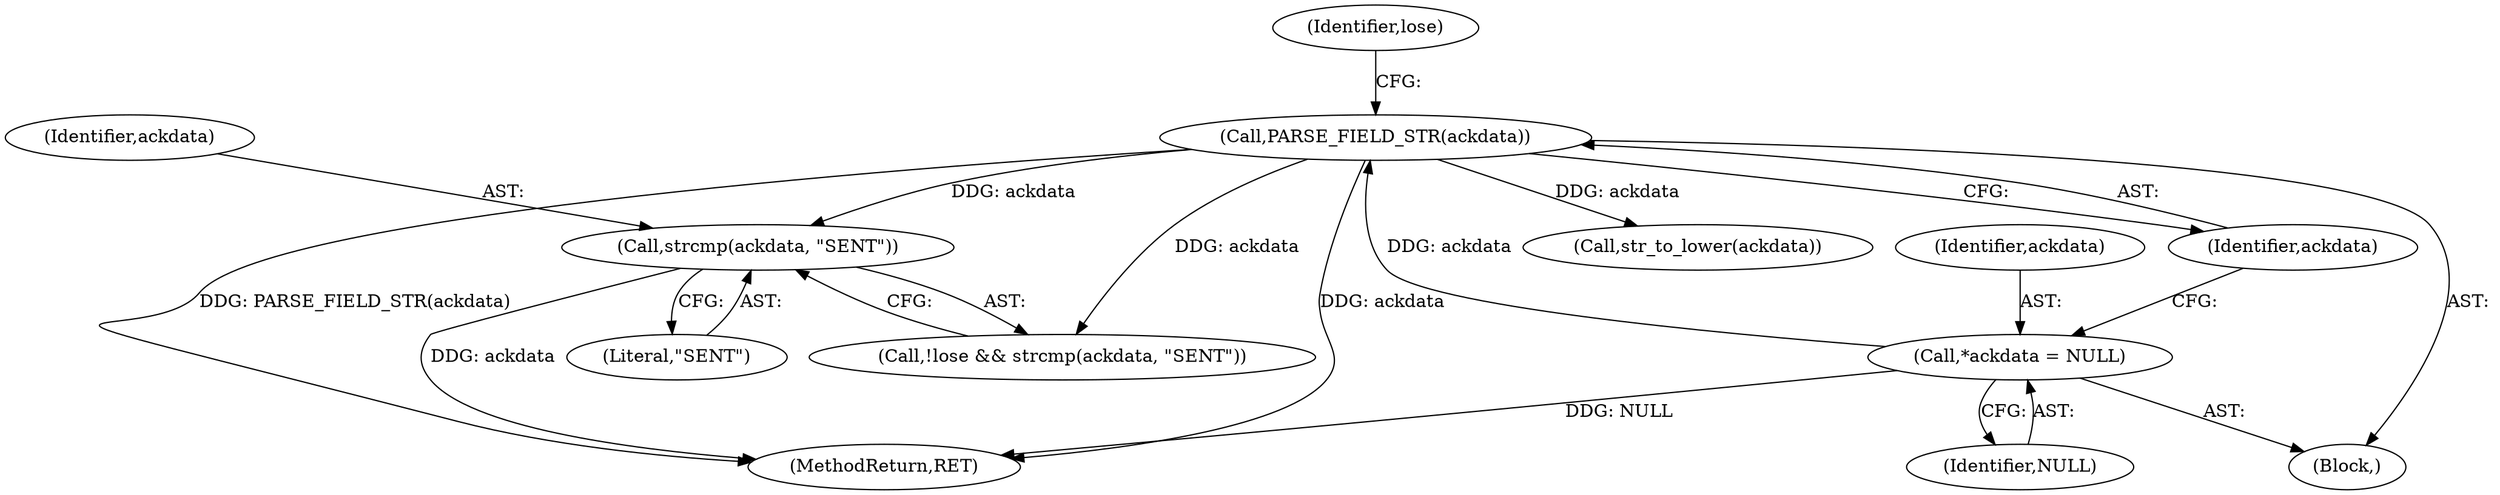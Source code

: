 digraph "0_tcpdump_d17507ffa3e9742199b02a66aa940e79ababfa30_0@API" {
"1000317" [label="(Call,strcmp(ackdata, \"SENT\"))"];
"1000311" [label="(Call,PARSE_FIELD_STR(ackdata))"];
"1000308" [label="(Call,*ackdata = NULL)"];
"1000316" [label="(Identifier,lose)"];
"1000748" [label="(MethodReturn,RET)"];
"1000325" [label="(Call,str_to_lower(ackdata))"];
"1000319" [label="(Literal,\"SENT\")"];
"1000317" [label="(Call,strcmp(ackdata, \"SENT\"))"];
"1000311" [label="(Call,PARSE_FIELD_STR(ackdata))"];
"1000306" [label="(Block,)"];
"1000309" [label="(Identifier,ackdata)"];
"1000318" [label="(Identifier,ackdata)"];
"1000312" [label="(Identifier,ackdata)"];
"1000314" [label="(Call,!lose && strcmp(ackdata, \"SENT\"))"];
"1000308" [label="(Call,*ackdata = NULL)"];
"1000310" [label="(Identifier,NULL)"];
"1000317" -> "1000314"  [label="AST: "];
"1000317" -> "1000319"  [label="CFG: "];
"1000318" -> "1000317"  [label="AST: "];
"1000319" -> "1000317"  [label="AST: "];
"1000314" -> "1000317"  [label="CFG: "];
"1000317" -> "1000748"  [label="DDG: ackdata"];
"1000311" -> "1000317"  [label="DDG: ackdata"];
"1000311" -> "1000306"  [label="AST: "];
"1000311" -> "1000312"  [label="CFG: "];
"1000312" -> "1000311"  [label="AST: "];
"1000316" -> "1000311"  [label="CFG: "];
"1000311" -> "1000748"  [label="DDG: ackdata"];
"1000311" -> "1000748"  [label="DDG: PARSE_FIELD_STR(ackdata)"];
"1000308" -> "1000311"  [label="DDG: ackdata"];
"1000311" -> "1000314"  [label="DDG: ackdata"];
"1000311" -> "1000325"  [label="DDG: ackdata"];
"1000308" -> "1000306"  [label="AST: "];
"1000308" -> "1000310"  [label="CFG: "];
"1000309" -> "1000308"  [label="AST: "];
"1000310" -> "1000308"  [label="AST: "];
"1000312" -> "1000308"  [label="CFG: "];
"1000308" -> "1000748"  [label="DDG: NULL"];
}
